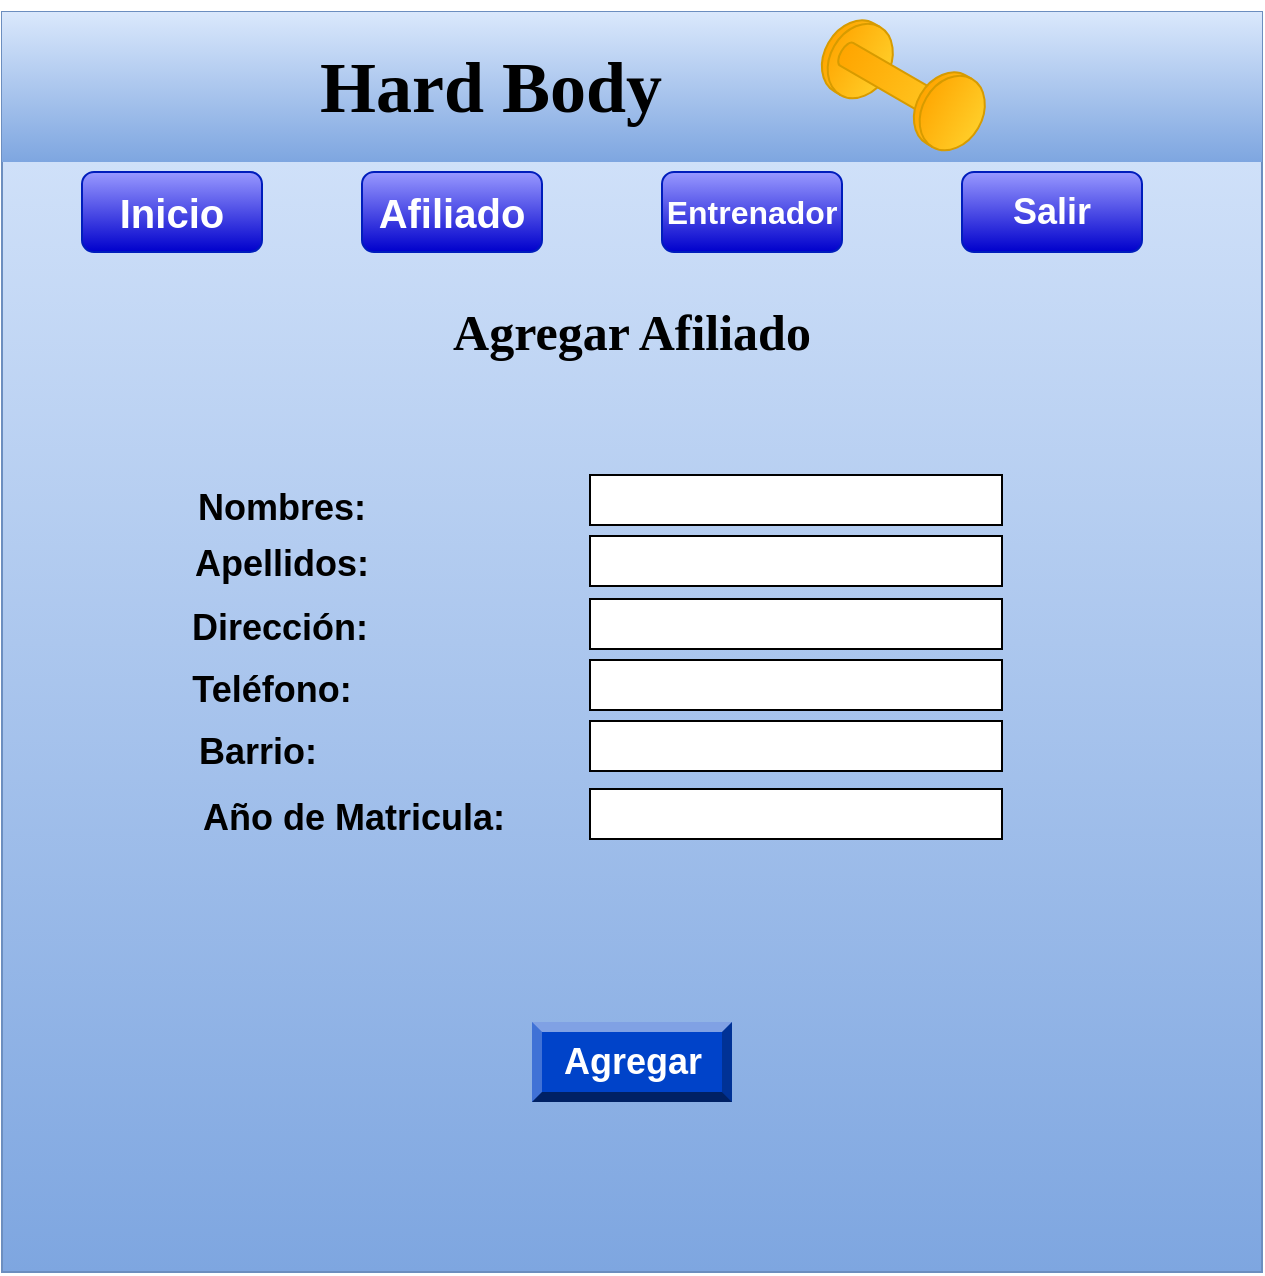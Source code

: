<mxfile version="15.4.0" type="google"><diagram id="FJAErLgLJTXtFe1iAW1Q" name="Page-1"><mxGraphModel dx="868" dy="393" grid="1" gridSize="10" guides="1" tooltips="1" connect="1" arrows="1" fold="1" page="1" pageScale="1" pageWidth="827" pageHeight="1169" math="0" shadow="0"><root><mxCell id="0"/><mxCell id="1" parent="0"/><mxCell id="5uWkikr1aHanTmrdPDu0-2" value="" style="whiteSpace=wrap;html=1;aspect=fixed;gradientColor=#7ea6e0;fillColor=#dae8fc;strokeColor=#6c8ebf;" parent="1" vertex="1"><mxGeometry x="120" y="145" width="630" height="630" as="geometry"/></mxCell><mxCell id="5uWkikr1aHanTmrdPDu0-3" value="" style="rounded=0;whiteSpace=wrap;html=1;gradientColor=#7ea6e0;fillColor=#dae8fc;strokeColor=none;" parent="1" vertex="1"><mxGeometry x="120" y="145" width="630" height="75" as="geometry"/></mxCell><mxCell id="5uWkikr1aHanTmrdPDu0-4" value="Hard Body" style="text;html=1;strokeColor=none;fillColor=none;align=center;verticalAlign=middle;whiteSpace=wrap;rounded=0;fontFamily=Tahoma;fontStyle=1;fontSize=36;" parent="1" vertex="1"><mxGeometry x="230" y="142.5" width="269" height="80" as="geometry"/></mxCell><mxCell id="5uWkikr1aHanTmrdPDu0-5" value="" style="group;rotation=30;" parent="1" vertex="1" connectable="0"><mxGeometry x="530" y="156" width="80" height="50" as="geometry"/></mxCell><mxCell id="5uWkikr1aHanTmrdPDu0-6" value="" style="shape=cylinder3;whiteSpace=wrap;html=1;boundedLbl=1;backgroundOutline=1;size=15;fontFamily=Tahoma;fontSize=32;strokeColor=#d79b00;rotation=120;fillColor=#ffcd28;gradientColor=#ffa500;" parent="5uWkikr1aHanTmrdPDu0-5" vertex="1"><mxGeometry x="-2" y="-4" width="39.344" height="33.333" as="geometry"/></mxCell><mxCell id="5uWkikr1aHanTmrdPDu0-7" value="" style="shape=cylinder3;whiteSpace=wrap;html=1;boundedLbl=1;backgroundOutline=1;size=3;fontFamily=Tahoma;fontSize=32;strokeColor=#d79b00;rotation=120;fillColor=#ffcd28;gradientColor=#ffa500;" parent="5uWkikr1aHanTmrdPDu0-5" vertex="1"><mxGeometry x="32" y="-8" width="13.115" height="66.667" as="geometry"/></mxCell><mxCell id="5uWkikr1aHanTmrdPDu0-8" value="" style="shape=cylinder3;whiteSpace=wrap;html=1;boundedLbl=1;backgroundOutline=1;size=15;fontFamily=Tahoma;fontSize=32;strokeColor=#d79b00;rotation=120;fillColor=#ffcd28;gradientColor=#ffa500;" parent="5uWkikr1aHanTmrdPDu0-5" vertex="1"><mxGeometry x="44" y="22" width="39.344" height="33.333" as="geometry"/></mxCell><mxCell id="5uWkikr1aHanTmrdPDu0-9" value="&lt;h1 style=&quot;font-size: 20px;&quot;&gt;Inicio&lt;/h1&gt;" style="rounded=1;whiteSpace=wrap;html=1;fillColor=#9999FF;strokeColor=#001DBC;fontColor=#ffffff;gradientColor=#0000CC;fontSize=20;" parent="1" vertex="1"><mxGeometry x="160" y="225" width="90" height="40" as="geometry"/></mxCell><mxCell id="5uWkikr1aHanTmrdPDu0-10" value="&lt;h1 style=&quot;font-size: 20px;&quot;&gt;Afiliado&lt;/h1&gt;" style="rounded=1;whiteSpace=wrap;html=1;fillColor=#9999FF;strokeColor=#001DBC;fontColor=#ffffff;gradientColor=#0000CC;fontSize=20;" parent="1" vertex="1"><mxGeometry x="300" y="225" width="90" height="40" as="geometry"/></mxCell><mxCell id="5uWkikr1aHanTmrdPDu0-11" value="&lt;h2&gt;&lt;font style=&quot;font-size: 16px&quot;&gt;Entrenador&lt;/font&gt;&lt;/h2&gt;" style="rounded=1;whiteSpace=wrap;html=1;fillColor=#9999FF;strokeColor=#001DBC;fontColor=#ffffff;gradientColor=#0000CC;" parent="1" vertex="1"><mxGeometry x="450" y="225" width="90" height="40" as="geometry"/></mxCell><mxCell id="5uWkikr1aHanTmrdPDu0-12" value="&lt;h2&gt;Salir&lt;/h2&gt;" style="rounded=1;whiteSpace=wrap;html=1;fillColor=#9999FF;strokeColor=#001DBC;fontColor=#ffffff;gradientColor=#0000CC;" parent="1" vertex="1"><mxGeometry x="600" y="225" width="90" height="40" as="geometry"/></mxCell><mxCell id="5uWkikr1aHanTmrdPDu0-13" value="&lt;font color=&quot;#ffffff&quot;&gt;&lt;b&gt;Agregar&lt;/b&gt;&lt;/font&gt;" style="labelPosition=center;verticalLabelPosition=middle;align=center;html=1;shape=mxgraph.basic.shaded_button;dx=5;fillColor=#0043C9;strokeColor=none;fontSize=18;" parent="1" vertex="1"><mxGeometry x="385" y="650" width="100" height="40" as="geometry"/></mxCell><mxCell id="5uWkikr1aHanTmrdPDu0-55" value="Agregar Afiliado" style="text;html=1;strokeColor=none;fillColor=none;align=center;verticalAlign=middle;whiteSpace=wrap;rounded=0;fontFamily=Tahoma;fontStyle=1;fontSize=25;" parent="1" vertex="1"><mxGeometry x="280" y="265" width="310" height="80" as="geometry"/></mxCell><mxCell id="5uWkikr1aHanTmrdPDu0-56" value="&lt;font style=&quot;font-size: 18px&quot;&gt;&lt;b&gt;Nombres:&lt;/b&gt;&lt;/font&gt;" style="text;html=1;strokeColor=none;fillColor=none;align=center;verticalAlign=middle;whiteSpace=wrap;rounded=0;fontSize=25;" parent="1" vertex="1"><mxGeometry x="240" y="379" width="40" height="20" as="geometry"/></mxCell><mxCell id="5uWkikr1aHanTmrdPDu0-57" value="&lt;font style=&quot;font-size: 18px&quot;&gt;&lt;b&gt;Apellidos:&lt;/b&gt;&lt;/font&gt;" style="text;html=1;strokeColor=none;fillColor=none;align=center;verticalAlign=middle;whiteSpace=wrap;rounded=0;fontSize=25;" parent="1" vertex="1"><mxGeometry x="240" y="407" width="40" height="20" as="geometry"/></mxCell><mxCell id="5uWkikr1aHanTmrdPDu0-60" value="&lt;span style=&quot;font-size: 18px&quot;&gt;&lt;b&gt;Dirección:&lt;/b&gt;&lt;/span&gt;" style="text;html=1;strokeColor=none;fillColor=none;align=center;verticalAlign=middle;whiteSpace=wrap;rounded=0;fontSize=25;" parent="1" vertex="1"><mxGeometry x="131" y="438.5" width="256" height="20" as="geometry"/></mxCell><mxCell id="5uWkikr1aHanTmrdPDu0-61" value="&lt;span style=&quot;font-size: 18px&quot;&gt;&lt;b&gt;Teléfono:&lt;/b&gt;&lt;/span&gt;" style="text;html=1;strokeColor=none;fillColor=none;align=center;verticalAlign=middle;whiteSpace=wrap;rounded=0;fontSize=25;" parent="1" vertex="1"><mxGeometry x="127" y="470" width="256" height="20" as="geometry"/></mxCell><mxCell id="5uWkikr1aHanTmrdPDu0-62" value="&lt;span style=&quot;font-size: 18px&quot;&gt;&lt;b&gt;Barrio:&lt;/b&gt;&lt;/span&gt;" style="text;html=1;strokeColor=none;fillColor=none;align=center;verticalAlign=middle;whiteSpace=wrap;rounded=0;fontSize=25;" parent="1" vertex="1"><mxGeometry x="120" y="500.5" width="256" height="20" as="geometry"/></mxCell><mxCell id="5uWkikr1aHanTmrdPDu0-63" value="" style="rounded=0;whiteSpace=wrap;html=1;fontSize=25;" parent="1" vertex="1"><mxGeometry x="414" y="376.5" width="206" height="25" as="geometry"/></mxCell><mxCell id="5uWkikr1aHanTmrdPDu0-64" value="" style="rounded=0;whiteSpace=wrap;html=1;fontSize=25;" parent="1" vertex="1"><mxGeometry x="414" y="407" width="206" height="25" as="geometry"/></mxCell><mxCell id="5uWkikr1aHanTmrdPDu0-66" value="" style="rounded=0;whiteSpace=wrap;html=1;fontSize=25;" parent="1" vertex="1"><mxGeometry x="414" y="438.5" width="206" height="25" as="geometry"/></mxCell><mxCell id="5uWkikr1aHanTmrdPDu0-67" value="" style="rounded=0;whiteSpace=wrap;html=1;fontSize=25;" parent="1" vertex="1"><mxGeometry x="414" y="469" width="206" height="25" as="geometry"/></mxCell><mxCell id="5uWkikr1aHanTmrdPDu0-68" value="" style="rounded=0;whiteSpace=wrap;html=1;fontSize=25;" parent="1" vertex="1"><mxGeometry x="414" y="499.5" width="206" height="25" as="geometry"/></mxCell><mxCell id="9PKoZISSHf2PcsIoihUY-1" value="&lt;span style=&quot;font-size: 18px&quot;&gt;&lt;b&gt;Año de Matricula:&lt;/b&gt;&lt;/span&gt;" style="text;html=1;strokeColor=none;fillColor=none;align=center;verticalAlign=middle;whiteSpace=wrap;rounded=0;fontSize=25;" parent="1" vertex="1"><mxGeometry x="168" y="533.5" width="256" height="20" as="geometry"/></mxCell><mxCell id="9PKoZISSHf2PcsIoihUY-2" value="" style="rounded=0;whiteSpace=wrap;html=1;fontSize=25;" parent="1" vertex="1"><mxGeometry x="414" y="533.5" width="206" height="25" as="geometry"/></mxCell></root></mxGraphModel></diagram></mxfile>